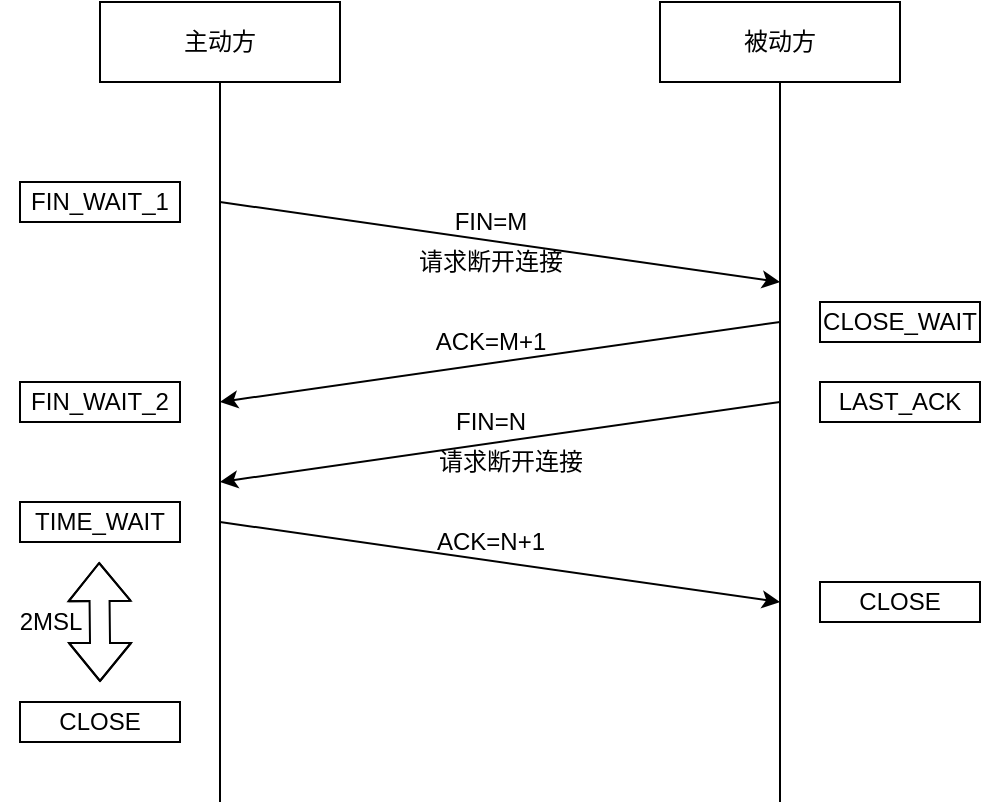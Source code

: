 <mxfile version="16.4.0" type="device"><diagram id="wSqO9X4fHWza93sDvU52" name="第 1 页"><mxGraphModel dx="785" dy="593" grid="0" gridSize="10" guides="1" tooltips="1" connect="1" arrows="1" fold="1" page="0" pageScale="1" pageWidth="827" pageHeight="1169" math="0" shadow="0"><root><mxCell id="0"/><mxCell id="1" parent="0"/><mxCell id="LYASM6gCrZgdAI1THcx0-2" value="主动方" style="rounded=0;whiteSpace=wrap;html=1;" vertex="1" parent="1"><mxGeometry x="120" y="80" width="120" height="40" as="geometry"/></mxCell><mxCell id="LYASM6gCrZgdAI1THcx0-3" value="被动方" style="rounded=0;whiteSpace=wrap;html=1;" vertex="1" parent="1"><mxGeometry x="400" y="80" width="120" height="40" as="geometry"/></mxCell><mxCell id="LYASM6gCrZgdAI1THcx0-4" value="" style="endArrow=none;html=1;rounded=0;entryX=0.5;entryY=1;entryDx=0;entryDy=0;" edge="1" parent="1" target="LYASM6gCrZgdAI1THcx0-2"><mxGeometry width="50" height="50" relative="1" as="geometry"><mxPoint x="180" y="480" as="sourcePoint"/><mxPoint x="190" y="210" as="targetPoint"/></mxGeometry></mxCell><mxCell id="LYASM6gCrZgdAI1THcx0-5" value="" style="endArrow=none;html=1;rounded=0;entryX=0.5;entryY=1;entryDx=0;entryDy=0;" edge="1" parent="1" target="LYASM6gCrZgdAI1THcx0-3"><mxGeometry width="50" height="50" relative="1" as="geometry"><mxPoint x="460" y="480" as="sourcePoint"/><mxPoint x="459.5" y="140" as="targetPoint"/></mxGeometry></mxCell><mxCell id="LYASM6gCrZgdAI1THcx0-6" value="" style="endArrow=classic;html=1;rounded=0;" edge="1" parent="1"><mxGeometry width="50" height="50" relative="1" as="geometry"><mxPoint x="180" y="180" as="sourcePoint"/><mxPoint x="460" y="220" as="targetPoint"/></mxGeometry></mxCell><mxCell id="LYASM6gCrZgdAI1THcx0-7" value="" style="endArrow=classic;html=1;rounded=0;" edge="1" parent="1"><mxGeometry width="50" height="50" relative="1" as="geometry"><mxPoint x="460" y="240" as="sourcePoint"/><mxPoint x="180" y="280" as="targetPoint"/></mxGeometry></mxCell><mxCell id="LYASM6gCrZgdAI1THcx0-8" value="" style="endArrow=classic;html=1;rounded=0;" edge="1" parent="1"><mxGeometry width="50" height="50" relative="1" as="geometry"><mxPoint x="180" y="340" as="sourcePoint"/><mxPoint x="460" y="380" as="targetPoint"/></mxGeometry></mxCell><mxCell id="LYASM6gCrZgdAI1THcx0-9" value="" style="endArrow=classic;html=1;rounded=0;" edge="1" parent="1"><mxGeometry width="50" height="50" relative="1" as="geometry"><mxPoint x="460" y="280" as="sourcePoint"/><mxPoint x="180" y="320" as="targetPoint"/></mxGeometry></mxCell><mxCell id="LYASM6gCrZgdAI1THcx0-10" value="FIN=M" style="text;html=1;align=center;verticalAlign=middle;resizable=0;points=[];autosize=1;strokeColor=none;fillColor=none;" vertex="1" parent="1"><mxGeometry x="290" y="180" width="50" height="20" as="geometry"/></mxCell><mxCell id="LYASM6gCrZgdAI1THcx0-11" value="请求断开连接" style="text;html=1;align=center;verticalAlign=middle;resizable=0;points=[];autosize=1;strokeColor=none;fillColor=none;" vertex="1" parent="1"><mxGeometry x="270" y="200" width="90" height="20" as="geometry"/></mxCell><mxCell id="LYASM6gCrZgdAI1THcx0-12" value="ACK=M+1" style="text;html=1;align=center;verticalAlign=middle;resizable=0;points=[];autosize=1;strokeColor=none;fillColor=none;" vertex="1" parent="1"><mxGeometry x="280" y="240" width="70" height="20" as="geometry"/></mxCell><mxCell id="LYASM6gCrZgdAI1THcx0-14" value="FIN=N" style="text;html=1;align=center;verticalAlign=middle;resizable=0;points=[];autosize=1;strokeColor=none;fillColor=none;" vertex="1" parent="1"><mxGeometry x="290" y="280" width="50" height="20" as="geometry"/></mxCell><mxCell id="LYASM6gCrZgdAI1THcx0-15" value="请求断开连接" style="text;html=1;align=center;verticalAlign=middle;resizable=0;points=[];autosize=1;strokeColor=none;fillColor=none;" vertex="1" parent="1"><mxGeometry x="280" y="300" width="90" height="20" as="geometry"/></mxCell><mxCell id="LYASM6gCrZgdAI1THcx0-16" value="FIN_WAIT_1" style="rounded=0;whiteSpace=wrap;html=1;" vertex="1" parent="1"><mxGeometry x="80" y="170" width="80" height="20" as="geometry"/></mxCell><mxCell id="LYASM6gCrZgdAI1THcx0-17" value="FIN_WAIT_2" style="rounded=0;whiteSpace=wrap;html=1;" vertex="1" parent="1"><mxGeometry x="80" y="270" width="80" height="20" as="geometry"/></mxCell><mxCell id="LYASM6gCrZgdAI1THcx0-18" value="TIME_WAIT" style="rounded=0;whiteSpace=wrap;html=1;" vertex="1" parent="1"><mxGeometry x="80" y="330" width="80" height="20" as="geometry"/></mxCell><mxCell id="LYASM6gCrZgdAI1THcx0-19" value="CLOSE_WAIT" style="rounded=0;whiteSpace=wrap;html=1;" vertex="1" parent="1"><mxGeometry x="480" y="230" width="80" height="20" as="geometry"/></mxCell><mxCell id="LYASM6gCrZgdAI1THcx0-20" value="LAST_ACK" style="rounded=0;whiteSpace=wrap;html=1;" vertex="1" parent="1"><mxGeometry x="480" y="270" width="80" height="20" as="geometry"/></mxCell><mxCell id="LYASM6gCrZgdAI1THcx0-21" value="CLOSE" style="rounded=0;whiteSpace=wrap;html=1;" vertex="1" parent="1"><mxGeometry x="480" y="370" width="80" height="20" as="geometry"/></mxCell><mxCell id="LYASM6gCrZgdAI1THcx0-22" value="ACK=N+1" style="text;html=1;align=center;verticalAlign=middle;resizable=0;points=[];autosize=1;strokeColor=none;fillColor=none;" vertex="1" parent="1"><mxGeometry x="280" y="340" width="70" height="20" as="geometry"/></mxCell><mxCell id="LYASM6gCrZgdAI1THcx0-23" value="CLOSE" style="rounded=0;whiteSpace=wrap;html=1;" vertex="1" parent="1"><mxGeometry x="80" y="430" width="80" height="20" as="geometry"/></mxCell><mxCell id="LYASM6gCrZgdAI1THcx0-24" value="" style="shape=flexArrow;endArrow=classic;startArrow=classic;html=1;rounded=0;" edge="1" parent="1"><mxGeometry width="100" height="100" relative="1" as="geometry"><mxPoint x="120" y="420" as="sourcePoint"/><mxPoint x="119.58" y="360" as="targetPoint"/><Array as="points"><mxPoint x="120" y="400"/></Array></mxGeometry></mxCell><mxCell id="LYASM6gCrZgdAI1THcx0-25" value="2MSL" style="text;html=1;align=center;verticalAlign=middle;resizable=0;points=[];autosize=1;strokeColor=none;fillColor=none;" vertex="1" parent="1"><mxGeometry x="70" y="380" width="50" height="20" as="geometry"/></mxCell></root></mxGraphModel></diagram></mxfile>